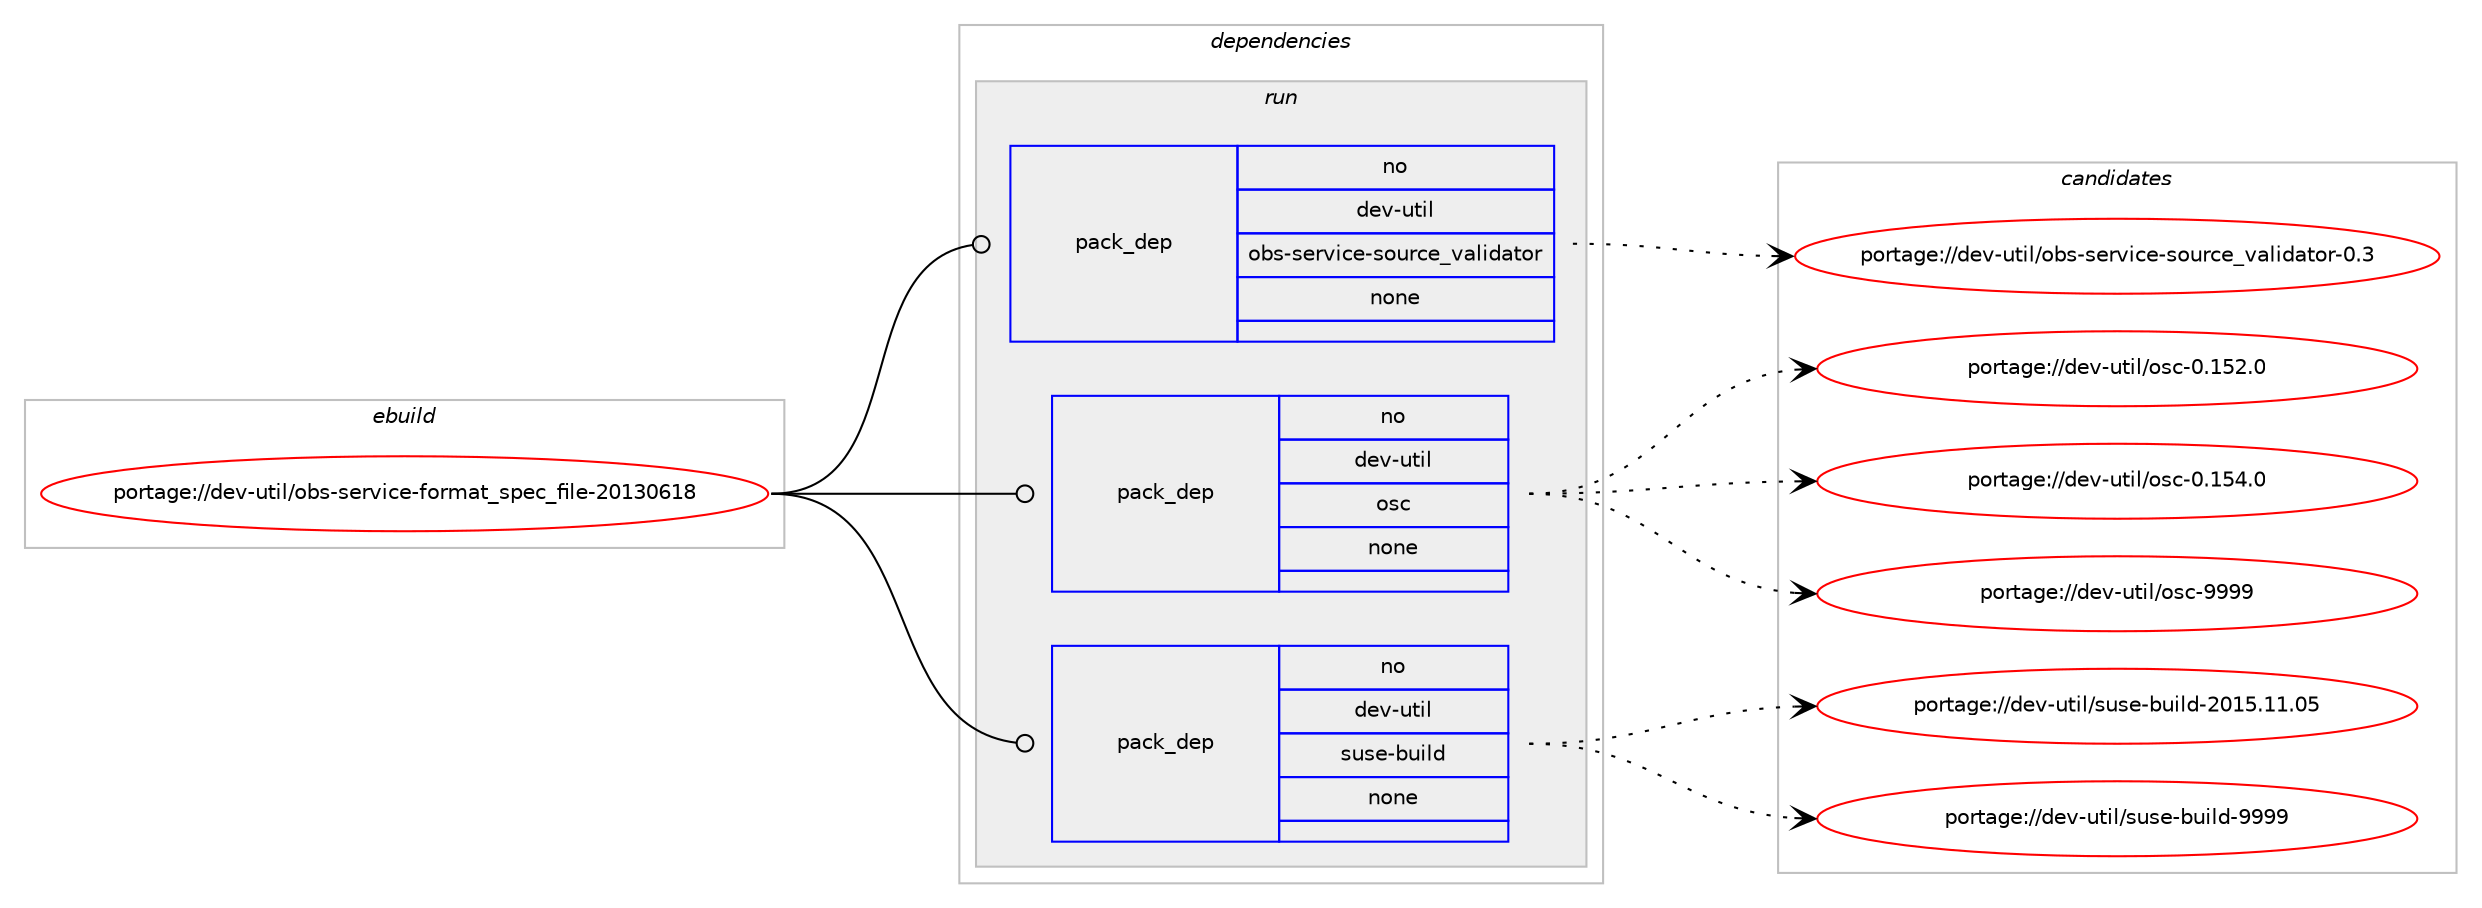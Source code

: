 digraph prolog {

# *************
# Graph options
# *************

newrank=true;
concentrate=true;
compound=true;
graph [rankdir=LR,fontname=Helvetica,fontsize=10,ranksep=1.5];#, ranksep=2.5, nodesep=0.2];
edge  [arrowhead=vee];
node  [fontname=Helvetica,fontsize=10];

# **********
# The ebuild
# **********

subgraph cluster_leftcol {
color=gray;
rank=same;
label=<<i>ebuild</i>>;
id [label="portage://dev-util/obs-service-format_spec_file-20130618", color=red, width=4, href="../dev-util/obs-service-format_spec_file-20130618.svg"];
}

# ****************
# The dependencies
# ****************

subgraph cluster_midcol {
color=gray;
label=<<i>dependencies</i>>;
subgraph cluster_compile {
fillcolor="#eeeeee";
style=filled;
label=<<i>compile</i>>;
}
subgraph cluster_compileandrun {
fillcolor="#eeeeee";
style=filled;
label=<<i>compile and run</i>>;
}
subgraph cluster_run {
fillcolor="#eeeeee";
style=filled;
label=<<i>run</i>>;
subgraph pack189016 {
dependency264287 [label=<<TABLE BORDER="0" CELLBORDER="1" CELLSPACING="0" CELLPADDING="4" WIDTH="220"><TR><TD ROWSPAN="6" CELLPADDING="30">pack_dep</TD></TR><TR><TD WIDTH="110">no</TD></TR><TR><TD>dev-util</TD></TR><TR><TD>obs-service-source_validator</TD></TR><TR><TD>none</TD></TR><TR><TD></TD></TR></TABLE>>, shape=none, color=blue];
}
id:e -> dependency264287:w [weight=20,style="solid",arrowhead="odot"];
subgraph pack189017 {
dependency264288 [label=<<TABLE BORDER="0" CELLBORDER="1" CELLSPACING="0" CELLPADDING="4" WIDTH="220"><TR><TD ROWSPAN="6" CELLPADDING="30">pack_dep</TD></TR><TR><TD WIDTH="110">no</TD></TR><TR><TD>dev-util</TD></TR><TR><TD>osc</TD></TR><TR><TD>none</TD></TR><TR><TD></TD></TR></TABLE>>, shape=none, color=blue];
}
id:e -> dependency264288:w [weight=20,style="solid",arrowhead="odot"];
subgraph pack189018 {
dependency264289 [label=<<TABLE BORDER="0" CELLBORDER="1" CELLSPACING="0" CELLPADDING="4" WIDTH="220"><TR><TD ROWSPAN="6" CELLPADDING="30">pack_dep</TD></TR><TR><TD WIDTH="110">no</TD></TR><TR><TD>dev-util</TD></TR><TR><TD>suse-build</TD></TR><TR><TD>none</TD></TR><TR><TD></TD></TR></TABLE>>, shape=none, color=blue];
}
id:e -> dependency264289:w [weight=20,style="solid",arrowhead="odot"];
}
}

# **************
# The candidates
# **************

subgraph cluster_choices {
rank=same;
color=gray;
label=<<i>candidates</i>>;

subgraph choice189016 {
color=black;
nodesep=1;
choiceportage1001011184511711610510847111981154511510111411810599101451151111171149910195118971081051009711611111445484651 [label="portage://dev-util/obs-service-source_validator-0.3", color=red, width=4,href="../dev-util/obs-service-source_validator-0.3.svg"];
dependency264287:e -> choiceportage1001011184511711610510847111981154511510111411810599101451151111171149910195118971081051009711611111445484651:w [style=dotted,weight="100"];
}
subgraph choice189017 {
color=black;
nodesep=1;
choiceportage1001011184511711610510847111115994548464953504648 [label="portage://dev-util/osc-0.152.0", color=red, width=4,href="../dev-util/osc-0.152.0.svg"];
choiceportage1001011184511711610510847111115994548464953524648 [label="portage://dev-util/osc-0.154.0", color=red, width=4,href="../dev-util/osc-0.154.0.svg"];
choiceportage1001011184511711610510847111115994557575757 [label="portage://dev-util/osc-9999", color=red, width=4,href="../dev-util/osc-9999.svg"];
dependency264288:e -> choiceportage1001011184511711610510847111115994548464953504648:w [style=dotted,weight="100"];
dependency264288:e -> choiceportage1001011184511711610510847111115994548464953524648:w [style=dotted,weight="100"];
dependency264288:e -> choiceportage1001011184511711610510847111115994557575757:w [style=dotted,weight="100"];
}
subgraph choice189018 {
color=black;
nodesep=1;
choiceportage100101118451171161051084711511711510145981171051081004550484953464949464853 [label="portage://dev-util/suse-build-2015.11.05", color=red, width=4,href="../dev-util/suse-build-2015.11.05.svg"];
choiceportage100101118451171161051084711511711510145981171051081004557575757 [label="portage://dev-util/suse-build-9999", color=red, width=4,href="../dev-util/suse-build-9999.svg"];
dependency264289:e -> choiceportage100101118451171161051084711511711510145981171051081004550484953464949464853:w [style=dotted,weight="100"];
dependency264289:e -> choiceportage100101118451171161051084711511711510145981171051081004557575757:w [style=dotted,weight="100"];
}
}

}
